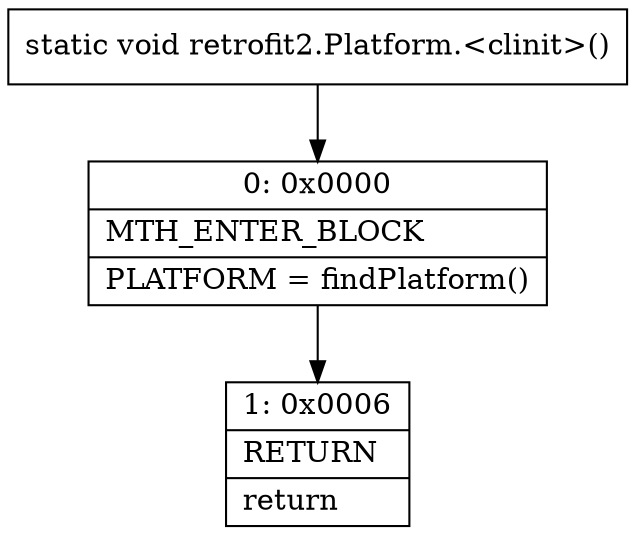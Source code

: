 digraph "CFG forretrofit2.Platform.\<clinit\>()V" {
Node_0 [shape=record,label="{0\:\ 0x0000|MTH_ENTER_BLOCK\l|PLATFORM = findPlatform()\l}"];
Node_1 [shape=record,label="{1\:\ 0x0006|RETURN\l|return\l}"];
MethodNode[shape=record,label="{static void retrofit2.Platform.\<clinit\>() }"];
MethodNode -> Node_0;
Node_0 -> Node_1;
}


